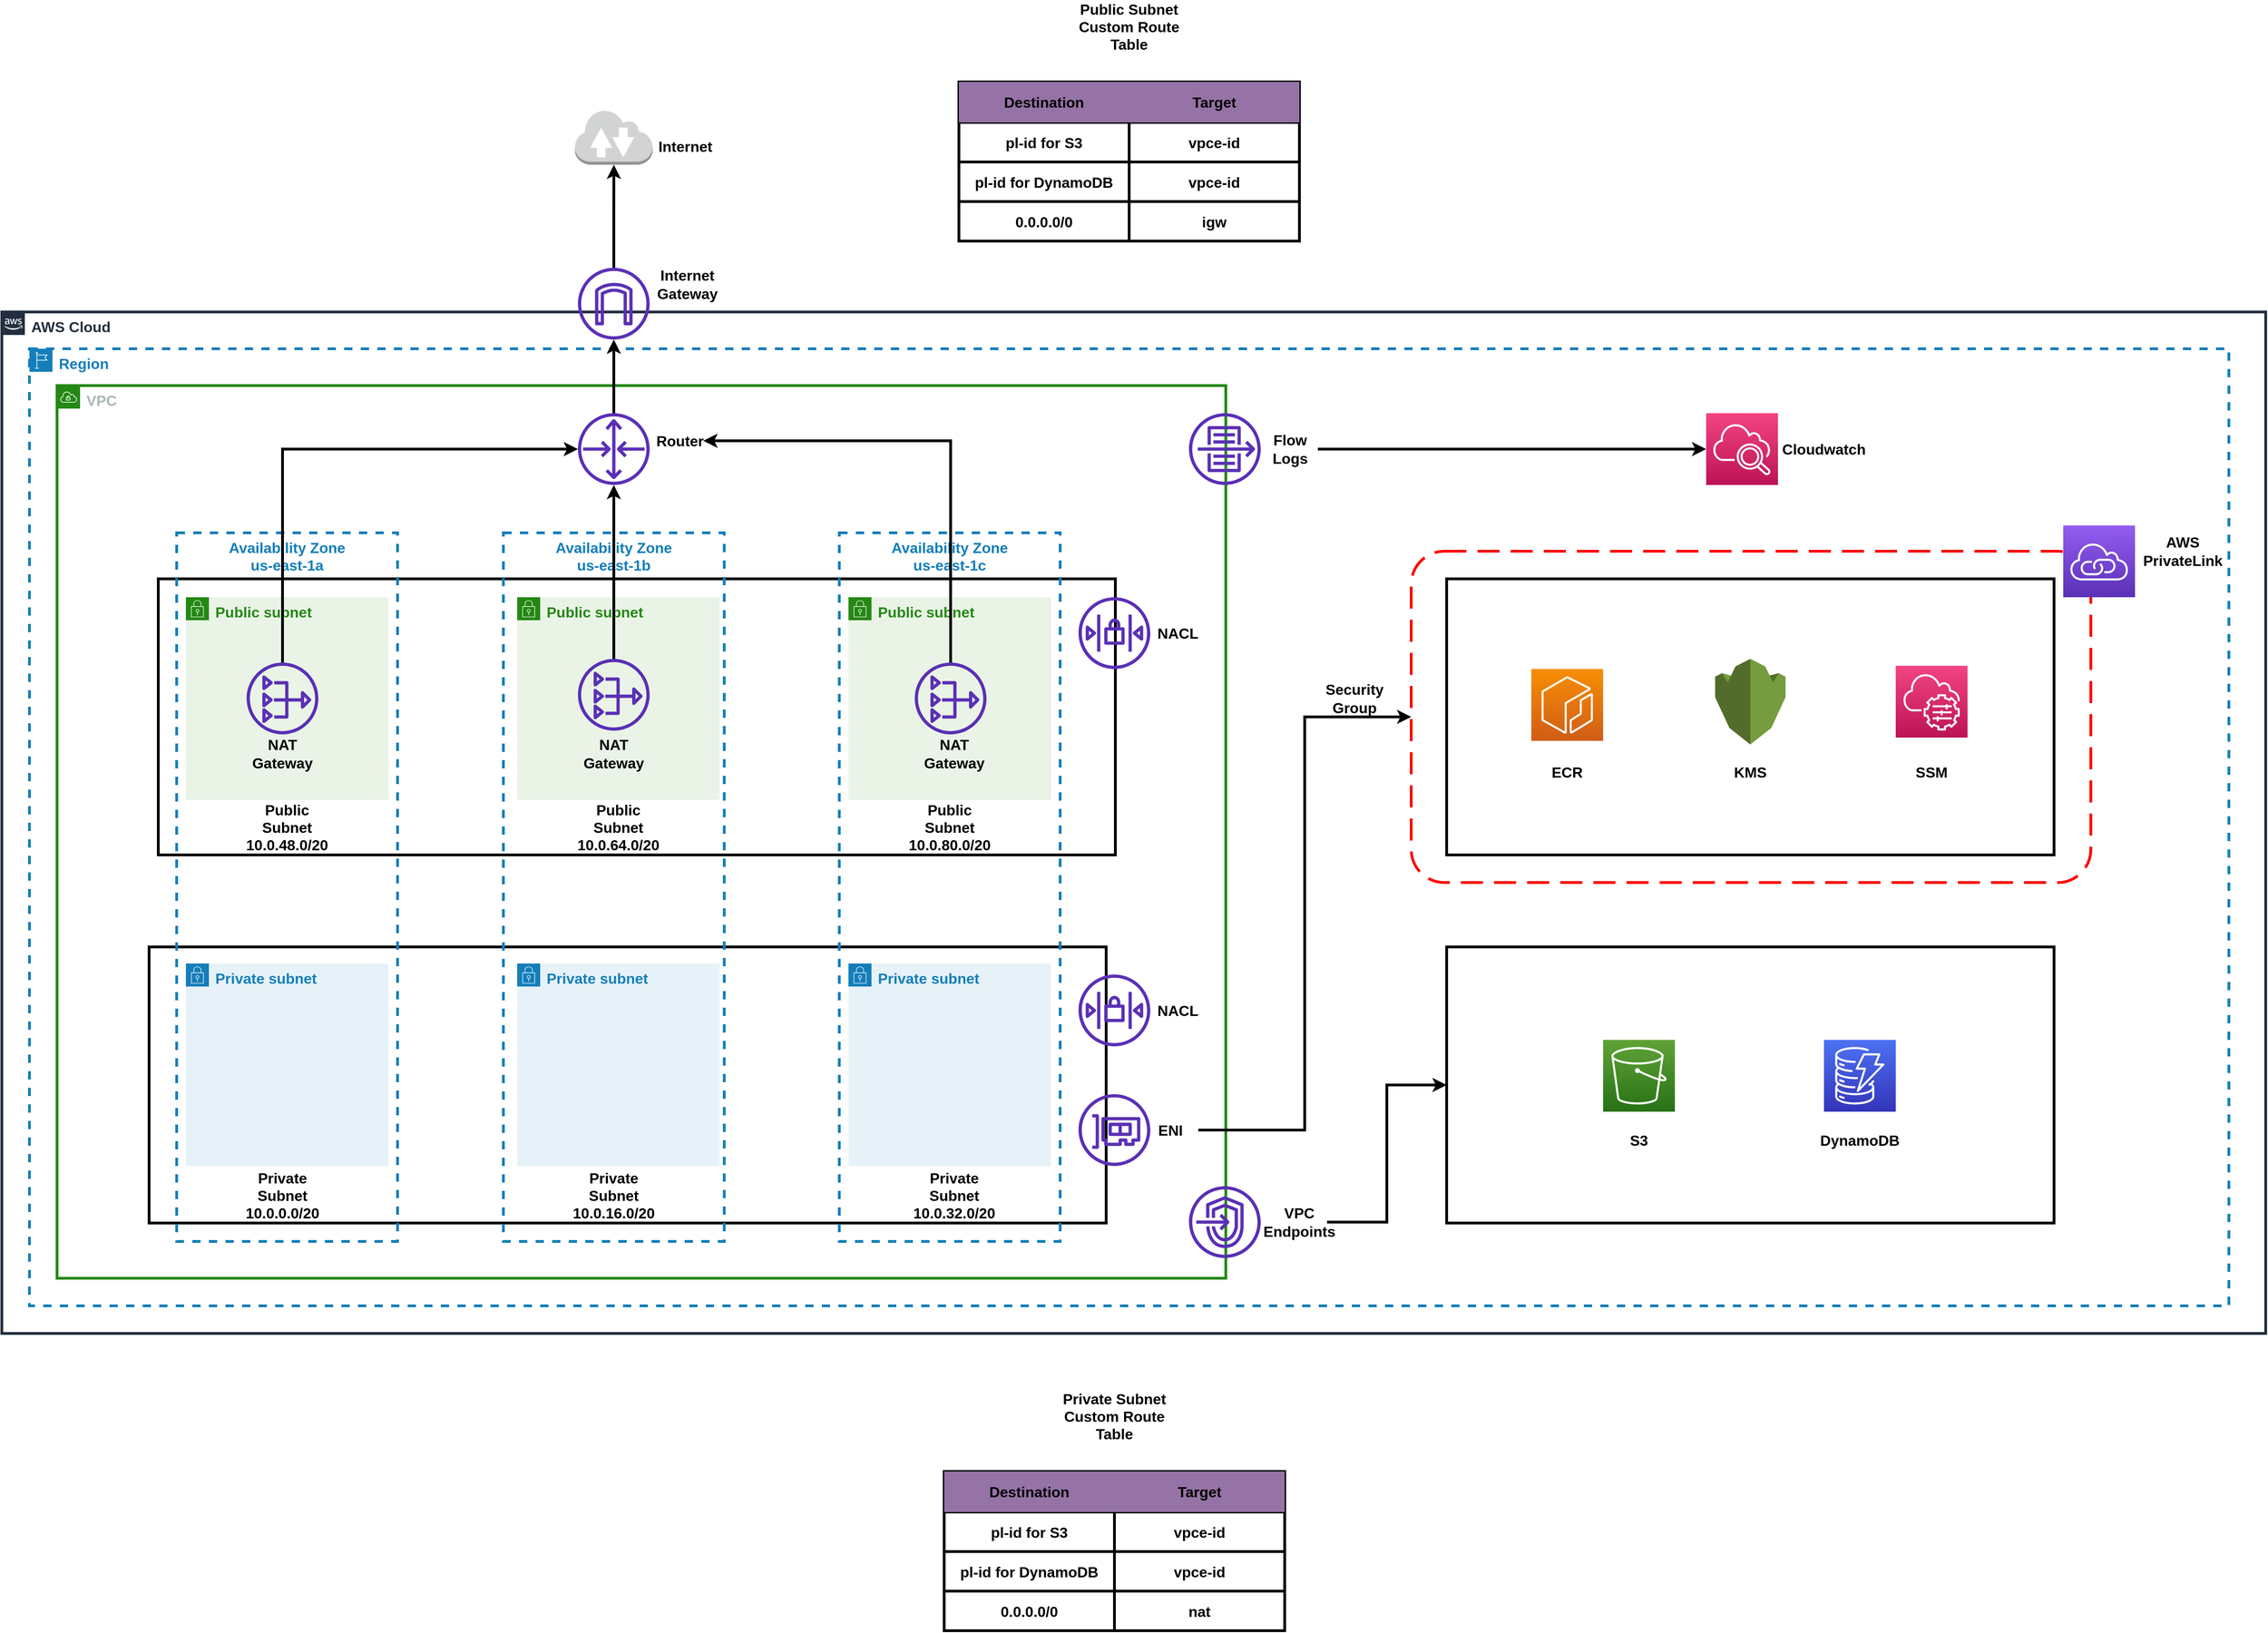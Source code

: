 <mxfile version="13.10.9" type="device"><diagram id="vH5BNxG-3O9H4tV4Vejv" name="Page-1"><mxGraphModel dx="1635" dy="5547" grid="1" gridSize="10" guides="1" tooltips="1" connect="1" arrows="1" fold="1" page="1" pageScale="1" pageWidth="3300" pageHeight="4681" math="0" shadow="0"><root><mxCell id="0"/><mxCell id="1" parent="0"/><mxCell id="pPkta7LZ5vmIaSbR0CaE-15" value="" style="rounded=0;whiteSpace=wrap;html=1;strokeWidth=3;fontSize=16;fontStyle=1" vertex="1" parent="1"><mxGeometry x="290" y="260" width="1040" height="300" as="geometry"/></mxCell><mxCell id="pPkta7LZ5vmIaSbR0CaE-16" value="" style="rounded=0;whiteSpace=wrap;html=1;strokeWidth=3;fontSize=16;fontStyle=1" vertex="1" parent="1"><mxGeometry x="280" y="660" width="1040" height="300" as="geometry"/></mxCell><mxCell id="pPkta7LZ5vmIaSbR0CaE-25" value="Availability Zone&#10;us-east-1c" style="fillColor=none;strokeColor=#147EBA;dashed=1;verticalAlign=top;fontStyle=1;fontColor=#147EBA;strokeWidth=3;fontSize=16;" vertex="1" parent="1"><mxGeometry x="1030" y="210" width="240" height="770" as="geometry"/></mxCell><mxCell id="pPkta7LZ5vmIaSbR0CaE-24" value="Availability Zone&#10;us-east-1b" style="fillColor=none;strokeColor=#147EBA;dashed=1;verticalAlign=top;fontStyle=1;fontColor=#147EBA;strokeWidth=3;fontSize=16;" vertex="1" parent="1"><mxGeometry x="665" y="210" width="240" height="770" as="geometry"/></mxCell><mxCell id="pPkta7LZ5vmIaSbR0CaE-23" value="Availability Zone&#10;us-east-1a" style="fillColor=none;strokeColor=#147EBA;dashed=1;verticalAlign=top;fontStyle=1;fontColor=#147EBA;strokeWidth=3;fontSize=16;" vertex="1" parent="1"><mxGeometry x="310" y="210" width="240" height="770" as="geometry"/></mxCell><mxCell id="pPkta7LZ5vmIaSbR0CaE-26" value="VPC" style="points=[[0,0],[0.25,0],[0.5,0],[0.75,0],[1,0],[1,0.25],[1,0.5],[1,0.75],[1,1],[0.75,1],[0.5,1],[0.25,1],[0,1],[0,0.75],[0,0.5],[0,0.25]];outlineConnect=0;gradientColor=none;html=1;whiteSpace=wrap;fontSize=16;fontStyle=1;shape=mxgraph.aws4.group;grIcon=mxgraph.aws4.group_vpc;strokeColor=#248814;fillColor=none;verticalAlign=top;align=left;spacingLeft=30;fontColor=#AAB7B8;dashed=0;strokeWidth=3;" vertex="1" parent="1"><mxGeometry x="180" y="50" width="1270" height="970" as="geometry"/></mxCell><mxCell id="pPkta7LZ5vmIaSbR0CaE-66" value="Region" style="points=[[0,0],[0.25,0],[0.5,0],[0.75,0],[1,0],[1,0.25],[1,0.5],[1,0.75],[1,1],[0.75,1],[0.5,1],[0.25,1],[0,1],[0,0.75],[0,0.5],[0,0.25]];outlineConnect=0;gradientColor=none;html=1;whiteSpace=wrap;fontSize=16;fontStyle=1;shape=mxgraph.aws4.group;grIcon=mxgraph.aws4.group_region;strokeColor=#147EBA;fillColor=none;verticalAlign=top;align=left;spacingLeft=30;fontColor=#147EBA;dashed=1;strokeWidth=3;" vertex="1" parent="1"><mxGeometry x="150" y="10" width="2390" height="1040" as="geometry"/></mxCell><mxCell id="pPkta7LZ5vmIaSbR0CaE-67" value="AWS Cloud" style="points=[[0,0],[0.25,0],[0.5,0],[0.75,0],[1,0],[1,0.25],[1,0.5],[1,0.75],[1,1],[0.75,1],[0.5,1],[0.25,1],[0,1],[0,0.75],[0,0.5],[0,0.25]];outlineConnect=0;gradientColor=none;html=1;whiteSpace=wrap;fontSize=16;fontStyle=1;shape=mxgraph.aws4.group;grIcon=mxgraph.aws4.group_aws_cloud_alt;strokeColor=#232F3E;fillColor=none;verticalAlign=top;align=left;spacingLeft=30;fontColor=#232F3E;dashed=0;strokeWidth=3;" vertex="1" parent="1"><mxGeometry x="120" y="-30" width="2460" height="1110" as="geometry"/></mxCell><mxCell id="pPkta7LZ5vmIaSbR0CaE-7" value="Public subnet" style="points=[[0,0],[0.25,0],[0.5,0],[0.75,0],[1,0],[1,0.25],[1,0.5],[1,0.75],[1,1],[0.75,1],[0.5,1],[0.25,1],[0,1],[0,0.75],[0,0.5],[0,0.25]];outlineConnect=0;gradientColor=none;html=1;whiteSpace=wrap;fontSize=16;fontStyle=1;shape=mxgraph.aws4.group;grIcon=mxgraph.aws4.group_security_group;grStroke=0;strokeColor=#248814;fillColor=#E9F3E6;verticalAlign=top;align=left;spacingLeft=30;fontColor=#248814;dashed=0;strokeWidth=3;" vertex="1" parent="1"><mxGeometry x="320" y="280" width="220" height="220" as="geometry"/></mxCell><mxCell id="pPkta7LZ5vmIaSbR0CaE-8" value="Public subnet" style="points=[[0,0],[0.25,0],[0.5,0],[0.75,0],[1,0],[1,0.25],[1,0.5],[1,0.75],[1,1],[0.75,1],[0.5,1],[0.25,1],[0,1],[0,0.75],[0,0.5],[0,0.25]];outlineConnect=0;gradientColor=none;html=1;whiteSpace=wrap;fontSize=16;fontStyle=1;shape=mxgraph.aws4.group;grIcon=mxgraph.aws4.group_security_group;grStroke=0;strokeColor=#248814;fillColor=#E9F3E6;verticalAlign=top;align=left;spacingLeft=30;fontColor=#248814;dashed=0;strokeWidth=3;" vertex="1" parent="1"><mxGeometry x="680" y="280" width="220" height="220" as="geometry"/></mxCell><mxCell id="pPkta7LZ5vmIaSbR0CaE-9" value="Public subnet" style="points=[[0,0],[0.25,0],[0.5,0],[0.75,0],[1,0],[1,0.25],[1,0.5],[1,0.75],[1,1],[0.75,1],[0.5,1],[0.25,1],[0,1],[0,0.75],[0,0.5],[0,0.25]];outlineConnect=0;gradientColor=none;html=1;whiteSpace=wrap;fontSize=16;fontStyle=1;shape=mxgraph.aws4.group;grIcon=mxgraph.aws4.group_security_group;grStroke=0;strokeColor=#248814;fillColor=#E9F3E6;verticalAlign=top;align=left;spacingLeft=30;fontColor=#248814;dashed=0;strokeWidth=3;" vertex="1" parent="1"><mxGeometry x="1040" y="280" width="220" height="220" as="geometry"/></mxCell><mxCell id="pPkta7LZ5vmIaSbR0CaE-12" value="Private subnet" style="points=[[0,0],[0.25,0],[0.5,0],[0.75,0],[1,0],[1,0.25],[1,0.5],[1,0.75],[1,1],[0.75,1],[0.5,1],[0.25,1],[0,1],[0,0.75],[0,0.5],[0,0.25]];outlineConnect=0;gradientColor=none;html=1;whiteSpace=wrap;fontSize=16;fontStyle=1;shape=mxgraph.aws4.group;grIcon=mxgraph.aws4.group_security_group;grStroke=0;strokeColor=#147EBA;fillColor=#E6F2F8;verticalAlign=top;align=left;spacingLeft=30;fontColor=#147EBA;dashed=0;strokeWidth=3;" vertex="1" parent="1"><mxGeometry x="320" y="678" width="220" height="220" as="geometry"/></mxCell><mxCell id="pPkta7LZ5vmIaSbR0CaE-13" value="Private subnet" style="points=[[0,0],[0.25,0],[0.5,0],[0.75,0],[1,0],[1,0.25],[1,0.5],[1,0.75],[1,1],[0.75,1],[0.5,1],[0.25,1],[0,1],[0,0.75],[0,0.5],[0,0.25]];outlineConnect=0;gradientColor=none;html=1;whiteSpace=wrap;fontSize=16;fontStyle=1;shape=mxgraph.aws4.group;grIcon=mxgraph.aws4.group_security_group;grStroke=0;strokeColor=#147EBA;fillColor=#E6F2F8;verticalAlign=top;align=left;spacingLeft=30;fontColor=#147EBA;dashed=0;strokeWidth=3;" vertex="1" parent="1"><mxGeometry x="680" y="678" width="220" height="220" as="geometry"/></mxCell><mxCell id="pPkta7LZ5vmIaSbR0CaE-14" value="Private subnet" style="points=[[0,0],[0.25,0],[0.5,0],[0.75,0],[1,0],[1,0.25],[1,0.5],[1,0.75],[1,1],[0.75,1],[0.5,1],[0.25,1],[0,1],[0,0.75],[0,0.5],[0,0.25]];outlineConnect=0;gradientColor=none;html=1;whiteSpace=wrap;fontSize=16;fontStyle=1;shape=mxgraph.aws4.group;grIcon=mxgraph.aws4.group_security_group;grStroke=0;strokeColor=#147EBA;fillColor=#E6F2F8;verticalAlign=top;align=left;spacingLeft=30;fontColor=#147EBA;dashed=0;strokeWidth=3;" vertex="1" parent="1"><mxGeometry x="1040" y="678" width="220" height="220" as="geometry"/></mxCell><mxCell id="pPkta7LZ5vmIaSbR0CaE-17" value="Public Subnet&lt;br style=&quot;font-size: 16px;&quot;&gt;10.0.48.0/20" style="text;html=1;strokeColor=none;fillColor=none;align=center;verticalAlign=middle;whiteSpace=wrap;rounded=0;strokeWidth=3;fontSize=16;fontStyle=1" vertex="1" parent="1"><mxGeometry x="390" y="520" width="80" height="20" as="geometry"/></mxCell><mxCell id="pPkta7LZ5vmIaSbR0CaE-18" value="Public Subnet&lt;br style=&quot;font-size: 16px;&quot;&gt;10.0.64.0/20" style="text;html=1;strokeColor=none;fillColor=none;align=center;verticalAlign=middle;whiteSpace=wrap;rounded=0;strokeWidth=3;fontSize=16;fontStyle=1" vertex="1" parent="1"><mxGeometry x="750" y="520" width="80" height="20" as="geometry"/></mxCell><mxCell id="pPkta7LZ5vmIaSbR0CaE-19" value="Public Subnet&lt;br style=&quot;font-size: 16px;&quot;&gt;10.0.80.0/20" style="text;html=1;strokeColor=none;fillColor=none;align=center;verticalAlign=middle;whiteSpace=wrap;rounded=0;strokeWidth=3;fontSize=16;fontStyle=1" vertex="1" parent="1"><mxGeometry x="1110" y="520" width="80" height="20" as="geometry"/></mxCell><mxCell id="pPkta7LZ5vmIaSbR0CaE-20" value="Private Subnet&lt;br style=&quot;font-size: 16px;&quot;&gt;10.0.0.0/20" style="text;html=1;strokeColor=none;fillColor=none;align=center;verticalAlign=middle;whiteSpace=wrap;rounded=0;strokeWidth=3;fontSize=16;fontStyle=1" vertex="1" parent="1"><mxGeometry x="380" y="920" width="90" height="20" as="geometry"/></mxCell><mxCell id="pPkta7LZ5vmIaSbR0CaE-21" value="Private Subnet&lt;br style=&quot;font-size: 16px;&quot;&gt;10.0.16.0/20" style="text;html=1;strokeColor=none;fillColor=none;align=center;verticalAlign=middle;whiteSpace=wrap;rounded=0;strokeWidth=3;fontSize=16;fontStyle=1" vertex="1" parent="1"><mxGeometry x="740" y="920" width="90" height="20" as="geometry"/></mxCell><mxCell id="pPkta7LZ5vmIaSbR0CaE-22" value="Private Subnet&lt;br style=&quot;font-size: 16px;&quot;&gt;10.0.32.0/20" style="text;html=1;strokeColor=none;fillColor=none;align=center;verticalAlign=middle;whiteSpace=wrap;rounded=0;strokeWidth=3;fontSize=16;fontStyle=1" vertex="1" parent="1"><mxGeometry x="1110" y="920" width="90" height="20" as="geometry"/></mxCell><mxCell id="pPkta7LZ5vmIaSbR0CaE-32" style="edgeStyle=orthogonalEdgeStyle;rounded=0;orthogonalLoop=1;jettySize=auto;html=1;strokeWidth=3;fontSize=16;fontStyle=1" edge="1" parent="1" source="pPkta7LZ5vmIaSbR0CaE-27" target="pPkta7LZ5vmIaSbR0CaE-29"><mxGeometry relative="1" as="geometry"><Array as="points"><mxPoint x="425" y="119"/></Array></mxGeometry></mxCell><mxCell id="pPkta7LZ5vmIaSbR0CaE-27" value="" style="outlineConnect=0;fontColor=#232F3E;gradientColor=none;fillColor=#5A30B5;strokeColor=none;dashed=0;verticalLabelPosition=bottom;verticalAlign=top;align=center;html=1;fontSize=16;fontStyle=1;aspect=fixed;pointerEvents=1;shape=mxgraph.aws4.nat_gateway;strokeWidth=3;" vertex="1" parent="1"><mxGeometry x="386" y="351" width="78" height="78" as="geometry"/></mxCell><mxCell id="pPkta7LZ5vmIaSbR0CaE-28" value="NAT Gateway" style="text;html=1;strokeColor=none;fillColor=none;align=center;verticalAlign=middle;whiteSpace=wrap;rounded=0;strokeWidth=3;fontSize=16;fontStyle=1" vertex="1" parent="1"><mxGeometry x="400" y="440" width="50" height="20" as="geometry"/></mxCell><mxCell id="pPkta7LZ5vmIaSbR0CaE-69" style="edgeStyle=orthogonalEdgeStyle;rounded=0;orthogonalLoop=1;jettySize=auto;html=1;strokeWidth=3;fontSize=16;fontStyle=1" edge="1" parent="1" source="pPkta7LZ5vmIaSbR0CaE-29" target="pPkta7LZ5vmIaSbR0CaE-68"><mxGeometry relative="1" as="geometry"/></mxCell><mxCell id="pPkta7LZ5vmIaSbR0CaE-153" style="edgeStyle=orthogonalEdgeStyle;rounded=0;orthogonalLoop=1;jettySize=auto;html=1;strokeWidth=3;fontSize=16;" edge="1" parent="1" source="pPkta7LZ5vmIaSbR0CaE-149" target="pPkta7LZ5vmIaSbR0CaE-29"><mxGeometry relative="1" as="geometry"/></mxCell><mxCell id="pPkta7LZ5vmIaSbR0CaE-29" value="" style="outlineConnect=0;fontColor=#232F3E;gradientColor=none;fillColor=#5A30B5;strokeColor=none;dashed=0;verticalLabelPosition=bottom;verticalAlign=top;align=center;html=1;fontSize=16;fontStyle=1;aspect=fixed;pointerEvents=1;shape=mxgraph.aws4.router;strokeWidth=3;" vertex="1" parent="1"><mxGeometry x="746" y="80" width="78" height="78" as="geometry"/></mxCell><mxCell id="pPkta7LZ5vmIaSbR0CaE-154" style="edgeStyle=orthogonalEdgeStyle;rounded=0;orthogonalLoop=1;jettySize=auto;html=1;strokeWidth=3;fontSize=16;" edge="1" parent="1" source="pPkta7LZ5vmIaSbR0CaE-150" target="pPkta7LZ5vmIaSbR0CaE-30"><mxGeometry relative="1" as="geometry"><Array as="points"><mxPoint x="1151" y="110"/></Array></mxGeometry></mxCell><mxCell id="pPkta7LZ5vmIaSbR0CaE-30" value="Router" style="text;html=1;strokeColor=none;fillColor=none;align=center;verticalAlign=middle;whiteSpace=wrap;rounded=0;strokeWidth=3;fontSize=16;fontStyle=1" vertex="1" parent="1"><mxGeometry x="832.25" y="100" width="50" height="20" as="geometry"/></mxCell><mxCell id="pPkta7LZ5vmIaSbR0CaE-33" value="" style="outlineConnect=0;fontColor=#232F3E;gradientColor=none;fillColor=#5A30B5;strokeColor=none;dashed=0;verticalLabelPosition=bottom;verticalAlign=top;align=center;html=1;fontSize=16;fontStyle=1;aspect=fixed;pointerEvents=1;shape=mxgraph.aws4.flow_logs;strokeWidth=3;" vertex="1" parent="1"><mxGeometry x="1410" y="80" width="78" height="78" as="geometry"/></mxCell><mxCell id="pPkta7LZ5vmIaSbR0CaE-64" style="edgeStyle=orthogonalEdgeStyle;rounded=0;orthogonalLoop=1;jettySize=auto;html=1;strokeWidth=3;fontSize=16;fontStyle=1" edge="1" parent="1" source="pPkta7LZ5vmIaSbR0CaE-34" target="pPkta7LZ5vmIaSbR0CaE-63"><mxGeometry relative="1" as="geometry"/></mxCell><mxCell id="pPkta7LZ5vmIaSbR0CaE-34" value="Flow &lt;br style=&quot;font-size: 16px;&quot;&gt;Logs" style="text;html=1;strokeColor=none;fillColor=none;align=center;verticalAlign=middle;whiteSpace=wrap;rounded=0;strokeWidth=3;fontSize=16;fontStyle=1" vertex="1" parent="1"><mxGeometry x="1490" y="109" width="60" height="20" as="geometry"/></mxCell><mxCell id="pPkta7LZ5vmIaSbR0CaE-35" value="" style="outlineConnect=0;fontColor=#232F3E;gradientColor=none;fillColor=#5A30B5;strokeColor=none;dashed=0;verticalLabelPosition=bottom;verticalAlign=top;align=center;html=1;fontSize=16;fontStyle=1;aspect=fixed;pointerEvents=1;shape=mxgraph.aws4.endpoints;strokeWidth=3;" vertex="1" parent="1"><mxGeometry x="1410" y="920" width="78" height="78" as="geometry"/></mxCell><mxCell id="pPkta7LZ5vmIaSbR0CaE-51" style="edgeStyle=orthogonalEdgeStyle;rounded=0;orthogonalLoop=1;jettySize=auto;html=1;entryX=0;entryY=0.5;entryDx=0;entryDy=0;strokeWidth=3;fontSize=16;fontStyle=1" edge="1" parent="1" source="pPkta7LZ5vmIaSbR0CaE-36" target="pPkta7LZ5vmIaSbR0CaE-46"><mxGeometry relative="1" as="geometry"/></mxCell><mxCell id="pPkta7LZ5vmIaSbR0CaE-36" value="VPC&lt;br style=&quot;font-size: 16px;&quot;&gt;Endpoints" style="text;html=1;strokeColor=none;fillColor=none;align=center;verticalAlign=middle;whiteSpace=wrap;rounded=0;strokeWidth=3;fontSize=16;fontStyle=1" vertex="1" parent="1"><mxGeometry x="1500" y="949" width="60" height="20" as="geometry"/></mxCell><mxCell id="pPkta7LZ5vmIaSbR0CaE-37" value="" style="outlineConnect=0;fontColor=#232F3E;gradientColor=none;fillColor=#5A30B5;strokeColor=none;dashed=0;verticalLabelPosition=bottom;verticalAlign=top;align=center;html=1;fontSize=16;fontStyle=1;aspect=fixed;pointerEvents=1;shape=mxgraph.aws4.elastic_network_interface;strokeWidth=3;" vertex="1" parent="1"><mxGeometry x="1290" y="820" width="78" height="78" as="geometry"/></mxCell><mxCell id="pPkta7LZ5vmIaSbR0CaE-61" style="edgeStyle=orthogonalEdgeStyle;rounded=0;orthogonalLoop=1;jettySize=auto;html=1;entryX=0;entryY=0.5;entryDx=0;entryDy=0;strokeWidth=3;fontSize=16;fontStyle=1" edge="1" parent="1" source="pPkta7LZ5vmIaSbR0CaE-38" target="pPkta7LZ5vmIaSbR0CaE-58"><mxGeometry relative="1" as="geometry"/></mxCell><mxCell id="pPkta7LZ5vmIaSbR0CaE-38" value="ENI" style="text;html=1;strokeColor=none;fillColor=none;align=center;verticalAlign=middle;whiteSpace=wrap;rounded=0;strokeWidth=3;fontSize=16;fontStyle=1" vertex="1" parent="1"><mxGeometry x="1360" y="849" width="60" height="20" as="geometry"/></mxCell><mxCell id="pPkta7LZ5vmIaSbR0CaE-39" value="" style="outlineConnect=0;fontColor=#232F3E;gradientColor=none;fillColor=#5A30B5;strokeColor=none;dashed=0;verticalLabelPosition=bottom;verticalAlign=top;align=center;html=1;fontSize=16;fontStyle=1;aspect=fixed;pointerEvents=1;shape=mxgraph.aws4.network_access_control_list;strokeWidth=3;" vertex="1" parent="1"><mxGeometry x="1290" y="690" width="78" height="78" as="geometry"/></mxCell><mxCell id="pPkta7LZ5vmIaSbR0CaE-40" value="" style="outlineConnect=0;fontColor=#232F3E;gradientColor=none;fillColor=#5A30B5;strokeColor=none;dashed=0;verticalLabelPosition=bottom;verticalAlign=top;align=center;html=1;fontSize=16;fontStyle=1;aspect=fixed;pointerEvents=1;shape=mxgraph.aws4.network_access_control_list;strokeWidth=3;" vertex="1" parent="1"><mxGeometry x="1290" y="280" width="78" height="78" as="geometry"/></mxCell><mxCell id="pPkta7LZ5vmIaSbR0CaE-41" value="NACL" style="text;html=1;strokeColor=none;fillColor=none;align=center;verticalAlign=middle;whiteSpace=wrap;rounded=0;strokeWidth=3;fontSize=16;fontStyle=1" vertex="1" parent="1"><mxGeometry x="1368" y="719" width="60" height="20" as="geometry"/></mxCell><mxCell id="pPkta7LZ5vmIaSbR0CaE-42" value="NACL" style="text;html=1;strokeColor=none;fillColor=none;align=center;verticalAlign=middle;whiteSpace=wrap;rounded=0;strokeWidth=3;fontSize=16;fontStyle=1" vertex="1" parent="1"><mxGeometry x="1368" y="309" width="60" height="20" as="geometry"/></mxCell><mxCell id="pPkta7LZ5vmIaSbR0CaE-44" value="" style="rounded=0;whiteSpace=wrap;html=1;strokeColor=#000000;strokeWidth=3;fillColor=#FFFFFF;fontSize=16;fontStyle=1" vertex="1" parent="1"><mxGeometry x="1690" y="260" width="660" height="300" as="geometry"/></mxCell><mxCell id="pPkta7LZ5vmIaSbR0CaE-46" value="" style="rounded=0;whiteSpace=wrap;html=1;strokeColor=#000000;strokeWidth=3;fillColor=#FFFFFF;fontSize=16;fontStyle=1" vertex="1" parent="1"><mxGeometry x="1690" y="660" width="660" height="300" as="geometry"/></mxCell><mxCell id="pPkta7LZ5vmIaSbR0CaE-47" value="" style="outlineConnect=0;fontColor=#232F3E;gradientColor=#60A337;gradientDirection=north;fillColor=#277116;strokeColor=#ffffff;dashed=0;verticalLabelPosition=bottom;verticalAlign=top;align=center;html=1;fontSize=16;fontStyle=1;aspect=fixed;shape=mxgraph.aws4.resourceIcon;resIcon=mxgraph.aws4.s3;strokeWidth=3;" vertex="1" parent="1"><mxGeometry x="1860" y="761" width="78" height="78" as="geometry"/></mxCell><mxCell id="pPkta7LZ5vmIaSbR0CaE-48" value="" style="outlineConnect=0;fontColor=#232F3E;gradientColor=#4D72F3;gradientDirection=north;fillColor=#3334B9;strokeColor=#ffffff;dashed=0;verticalLabelPosition=bottom;verticalAlign=top;align=center;html=1;fontSize=16;fontStyle=1;aspect=fixed;shape=mxgraph.aws4.resourceIcon;resIcon=mxgraph.aws4.dynamodb;strokeWidth=3;" vertex="1" parent="1"><mxGeometry x="2100" y="761" width="78" height="78" as="geometry"/></mxCell><mxCell id="pPkta7LZ5vmIaSbR0CaE-49" value="S3" style="text;html=1;strokeColor=none;fillColor=none;align=center;verticalAlign=middle;whiteSpace=wrap;rounded=0;strokeWidth=3;fontSize=16;fontStyle=1" vertex="1" parent="1"><mxGeometry x="1869" y="860" width="60" height="20" as="geometry"/></mxCell><mxCell id="pPkta7LZ5vmIaSbR0CaE-50" value="DynamoDB" style="text;html=1;strokeColor=none;fillColor=none;align=center;verticalAlign=middle;whiteSpace=wrap;rounded=0;strokeWidth=3;fontSize=16;fontStyle=1" vertex="1" parent="1"><mxGeometry x="2109" y="860" width="60" height="20" as="geometry"/></mxCell><mxCell id="pPkta7LZ5vmIaSbR0CaE-52" value="" style="outlineConnect=0;fontColor=#232F3E;gradientColor=#F78E04;gradientDirection=north;fillColor=#D05C17;strokeColor=#ffffff;dashed=0;verticalLabelPosition=bottom;verticalAlign=top;align=center;html=1;fontSize=16;fontStyle=1;aspect=fixed;shape=mxgraph.aws4.resourceIcon;resIcon=mxgraph.aws4.ecr;strokeWidth=3;" vertex="1" parent="1"><mxGeometry x="1782" y="358" width="78" height="78" as="geometry"/></mxCell><mxCell id="pPkta7LZ5vmIaSbR0CaE-53" value="" style="outlineConnect=0;dashed=0;verticalLabelPosition=bottom;verticalAlign=top;align=center;html=1;shape=mxgraph.aws3.kms;fillColor=#759C3E;gradientColor=none;strokeColor=#000000;strokeWidth=3;fontSize=16;fontStyle=1" vertex="1" parent="1"><mxGeometry x="1981.75" y="347" width="76.5" height="93" as="geometry"/></mxCell><mxCell id="pPkta7LZ5vmIaSbR0CaE-54" value="" style="outlineConnect=0;fontColor=#232F3E;gradientColor=#F34482;gradientDirection=north;fillColor=#BC1356;strokeColor=#ffffff;dashed=0;verticalLabelPosition=bottom;verticalAlign=top;align=center;html=1;fontSize=16;fontStyle=1;aspect=fixed;shape=mxgraph.aws4.resourceIcon;resIcon=mxgraph.aws4.systems_manager;strokeWidth=3;" vertex="1" parent="1"><mxGeometry x="2178" y="354.5" width="78" height="78" as="geometry"/></mxCell><mxCell id="pPkta7LZ5vmIaSbR0CaE-55" value="ECR" style="text;html=1;strokeColor=none;fillColor=none;align=center;verticalAlign=middle;whiteSpace=wrap;rounded=0;strokeWidth=3;fontSize=16;fontStyle=1" vertex="1" parent="1"><mxGeometry x="1791" y="460" width="60" height="20" as="geometry"/></mxCell><mxCell id="pPkta7LZ5vmIaSbR0CaE-56" value="KMS" style="text;html=1;strokeColor=none;fillColor=none;align=center;verticalAlign=middle;whiteSpace=wrap;rounded=0;strokeWidth=3;fontSize=16;fontStyle=1" vertex="1" parent="1"><mxGeometry x="1990" y="460" width="60" height="20" as="geometry"/></mxCell><mxCell id="pPkta7LZ5vmIaSbR0CaE-57" value="SSM" style="text;html=1;strokeColor=none;fillColor=none;align=center;verticalAlign=middle;whiteSpace=wrap;rounded=0;strokeWidth=3;fontSize=16;fontStyle=1" vertex="1" parent="1"><mxGeometry x="2187" y="460" width="60" height="20" as="geometry"/></mxCell><mxCell id="pPkta7LZ5vmIaSbR0CaE-58" value="" style="rounded=1;arcSize=10;dashed=1;strokeColor=#ff0000;fillColor=none;gradientColor=none;dashPattern=8 4;strokeWidth=3;fontSize=16;fontStyle=1" vertex="1" parent="1"><mxGeometry x="1651.5" y="230" width="738.5" height="360" as="geometry"/></mxCell><mxCell id="pPkta7LZ5vmIaSbR0CaE-59" value="" style="outlineConnect=0;fontColor=#232F3E;gradientColor=#945DF2;gradientDirection=north;fillColor=#5A30B5;strokeColor=#ffffff;dashed=0;verticalLabelPosition=bottom;verticalAlign=top;align=center;html=1;fontSize=16;fontStyle=1;aspect=fixed;shape=mxgraph.aws4.resourceIcon;resIcon=mxgraph.aws4.vpc_privatelink;strokeWidth=3;" vertex="1" parent="1"><mxGeometry x="2360" y="202" width="78" height="78" as="geometry"/></mxCell><mxCell id="pPkta7LZ5vmIaSbR0CaE-60" value="AWS PrivateLink" style="text;html=1;strokeColor=none;fillColor=none;align=center;verticalAlign=middle;whiteSpace=wrap;rounded=0;strokeWidth=3;fontSize=16;fontStyle=1" vertex="1" parent="1"><mxGeometry x="2470" y="220" width="40" height="20" as="geometry"/></mxCell><mxCell id="pPkta7LZ5vmIaSbR0CaE-62" value="Security Group" style="text;html=1;strokeColor=none;fillColor=none;align=center;verticalAlign=middle;whiteSpace=wrap;rounded=0;strokeWidth=3;fontSize=16;fontStyle=1" vertex="1" parent="1"><mxGeometry x="1570" y="380" width="40" height="20" as="geometry"/></mxCell><mxCell id="pPkta7LZ5vmIaSbR0CaE-63" value="" style="outlineConnect=0;fontColor=#232F3E;gradientColor=#F34482;gradientDirection=north;fillColor=#BC1356;strokeColor=#ffffff;dashed=0;verticalLabelPosition=bottom;verticalAlign=top;align=center;html=1;fontSize=16;fontStyle=1;aspect=fixed;shape=mxgraph.aws4.resourceIcon;resIcon=mxgraph.aws4.cloudwatch_2;strokeWidth=3;" vertex="1" parent="1"><mxGeometry x="1972" y="80" width="78" height="78" as="geometry"/></mxCell><mxCell id="pPkta7LZ5vmIaSbR0CaE-65" value="Cloudwatch" style="text;html=1;strokeColor=none;fillColor=none;align=center;verticalAlign=middle;whiteSpace=wrap;rounded=0;strokeWidth=3;fontSize=16;fontStyle=1" vertex="1" parent="1"><mxGeometry x="2070" y="109" width="60" height="20" as="geometry"/></mxCell><mxCell id="pPkta7LZ5vmIaSbR0CaE-74" style="edgeStyle=orthogonalEdgeStyle;rounded=0;orthogonalLoop=1;jettySize=auto;html=1;strokeWidth=3;fontSize=16;fontStyle=1" edge="1" parent="1" source="pPkta7LZ5vmIaSbR0CaE-68" target="pPkta7LZ5vmIaSbR0CaE-73"><mxGeometry relative="1" as="geometry"/></mxCell><mxCell id="pPkta7LZ5vmIaSbR0CaE-68" value="" style="outlineConnect=0;fontColor=#232F3E;gradientColor=none;fillColor=#5A30B5;strokeColor=none;dashed=0;verticalLabelPosition=bottom;verticalAlign=top;align=center;html=1;fontSize=16;fontStyle=1;aspect=fixed;pointerEvents=1;shape=mxgraph.aws4.internet_gateway;strokeWidth=3;" vertex="1" parent="1"><mxGeometry x="746" y="-78" width="78" height="78" as="geometry"/></mxCell><mxCell id="pPkta7LZ5vmIaSbR0CaE-70" value="Internet Gateway" style="text;html=1;strokeColor=none;fillColor=none;align=center;verticalAlign=middle;whiteSpace=wrap;rounded=0;strokeWidth=3;fontSize=16;fontStyle=1" vertex="1" parent="1"><mxGeometry x="840" y="-70" width="50" height="20" as="geometry"/></mxCell><mxCell id="pPkta7LZ5vmIaSbR0CaE-73" value="" style="outlineConnect=0;dashed=0;verticalLabelPosition=bottom;verticalAlign=top;align=center;html=1;shape=mxgraph.aws3.internet_2;fillColor=#D2D3D3;gradientColor=none;strokeColor=#000000;strokeWidth=3;fontSize=16;fontStyle=1" vertex="1" parent="1"><mxGeometry x="742.75" y="-250" width="84.5" height="60" as="geometry"/></mxCell><mxCell id="pPkta7LZ5vmIaSbR0CaE-75" value="Internet&amp;nbsp;" style="text;html=1;strokeColor=none;fillColor=none;align=center;verticalAlign=middle;whiteSpace=wrap;rounded=0;strokeWidth=3;fontSize=16;fontStyle=1" vertex="1" parent="1"><mxGeometry x="840" y="-220" width="50" height="20" as="geometry"/></mxCell><mxCell id="pPkta7LZ5vmIaSbR0CaE-102" value="" style="shape=table;html=1;whiteSpace=wrap;startSize=0;container=1;collapsible=0;childLayout=tableLayout;strokeColor=#000000;strokeWidth=3;fillColor=#FFFFFF;fontSize=16;fontStyle=1" vertex="1" parent="1"><mxGeometry x="1160" y="-280" width="370" height="173" as="geometry"/></mxCell><mxCell id="pPkta7LZ5vmIaSbR0CaE-107" value="" style="shape=partialRectangle;html=1;whiteSpace=wrap;collapsible=0;dropTarget=0;pointerEvents=0;fillColor=none;top=0;left=0;bottom=0;right=0;points=[[0,0.5],[1,0.5]];portConstraint=eastwest;strokeWidth=3;fontSize=16;fontStyle=1" vertex="1" parent="pPkta7LZ5vmIaSbR0CaE-102"><mxGeometry width="370" height="44" as="geometry"/></mxCell><mxCell id="pPkta7LZ5vmIaSbR0CaE-108" value="&lt;span style=&quot;font-size: 16px;&quot;&gt;Destination&lt;/span&gt;" style="shape=partialRectangle;html=1;whiteSpace=wrap;connectable=0;top=0;left=0;bottom=0;right=0;overflow=hidden;strokeColor=#9673a6;fillColor=#9673A6;strokeWidth=3;fontSize=16;fontStyle=1" vertex="1" parent="pPkta7LZ5vmIaSbR0CaE-107"><mxGeometry width="185" height="44" as="geometry"/></mxCell><mxCell id="pPkta7LZ5vmIaSbR0CaE-109" value="&lt;span style=&quot;font-size: 16px;&quot;&gt;Target&lt;/span&gt;" style="shape=partialRectangle;html=1;whiteSpace=wrap;connectable=0;top=0;left=0;bottom=0;right=0;overflow=hidden;strokeColor=#9673a6;fillColor=#9673A6;strokeWidth=3;fontSize=16;fontStyle=1" vertex="1" parent="pPkta7LZ5vmIaSbR0CaE-107"><mxGeometry x="185" width="185" height="44" as="geometry"/></mxCell><mxCell id="pPkta7LZ5vmIaSbR0CaE-111" value="" style="shape=partialRectangle;html=1;whiteSpace=wrap;collapsible=0;dropTarget=0;pointerEvents=0;fillColor=none;top=0;left=0;bottom=0;right=0;points=[[0,0.5],[1,0.5]];portConstraint=eastwest;strokeWidth=3;fontSize=16;fontStyle=1" vertex="1" parent="pPkta7LZ5vmIaSbR0CaE-102"><mxGeometry y="44" width="370" height="43" as="geometry"/></mxCell><mxCell id="pPkta7LZ5vmIaSbR0CaE-112" value="pl-id for S3" style="shape=partialRectangle;html=1;whiteSpace=wrap;connectable=0;fillColor=none;top=0;left=0;bottom=0;right=0;overflow=hidden;strokeWidth=3;fontSize=16;fontStyle=1" vertex="1" parent="pPkta7LZ5vmIaSbR0CaE-111"><mxGeometry width="185" height="43" as="geometry"/></mxCell><mxCell id="pPkta7LZ5vmIaSbR0CaE-113" value="vpce-id" style="shape=partialRectangle;html=1;whiteSpace=wrap;connectable=0;fillColor=none;top=0;left=0;bottom=0;right=0;overflow=hidden;strokeWidth=3;fontSize=16;fontStyle=1" vertex="1" parent="pPkta7LZ5vmIaSbR0CaE-111"><mxGeometry x="185" width="185" height="43" as="geometry"/></mxCell><mxCell id="pPkta7LZ5vmIaSbR0CaE-103" value="" style="shape=partialRectangle;html=1;whiteSpace=wrap;collapsible=0;dropTarget=0;pointerEvents=0;fillColor=none;top=0;left=0;bottom=0;right=0;points=[[0,0.5],[1,0.5]];portConstraint=eastwest;strokeWidth=3;fontSize=16;fontStyle=1" vertex="1" parent="pPkta7LZ5vmIaSbR0CaE-102"><mxGeometry y="87" width="370" height="43" as="geometry"/></mxCell><mxCell id="pPkta7LZ5vmIaSbR0CaE-104" value="pl-id for DynamoDB" style="shape=partialRectangle;html=1;whiteSpace=wrap;connectable=0;fillColor=none;top=0;left=0;bottom=0;right=0;overflow=hidden;strokeWidth=3;fontSize=16;fontStyle=1" vertex="1" parent="pPkta7LZ5vmIaSbR0CaE-103"><mxGeometry width="185" height="43" as="geometry"/></mxCell><mxCell id="pPkta7LZ5vmIaSbR0CaE-105" value="vpce-id" style="shape=partialRectangle;html=1;whiteSpace=wrap;connectable=0;fillColor=none;top=0;left=0;bottom=0;right=0;overflow=hidden;strokeWidth=3;fontSize=16;fontStyle=1" vertex="1" parent="pPkta7LZ5vmIaSbR0CaE-103"><mxGeometry x="185" width="185" height="43" as="geometry"/></mxCell><mxCell id="pPkta7LZ5vmIaSbR0CaE-115" style="shape=partialRectangle;html=1;whiteSpace=wrap;collapsible=0;dropTarget=0;pointerEvents=0;fillColor=none;top=0;left=0;bottom=0;right=0;points=[[0,0.5],[1,0.5]];portConstraint=eastwest;strokeWidth=3;fontSize=16;fontStyle=1" vertex="1" parent="pPkta7LZ5vmIaSbR0CaE-102"><mxGeometry y="130" width="370" height="43" as="geometry"/></mxCell><mxCell id="pPkta7LZ5vmIaSbR0CaE-116" value="0.0.0.0/0" style="shape=partialRectangle;html=1;whiteSpace=wrap;connectable=0;fillColor=none;top=0;left=0;bottom=0;right=0;overflow=hidden;strokeWidth=3;fontSize=16;fontStyle=1" vertex="1" parent="pPkta7LZ5vmIaSbR0CaE-115"><mxGeometry width="185" height="43" as="geometry"/></mxCell><mxCell id="pPkta7LZ5vmIaSbR0CaE-117" value="igw" style="shape=partialRectangle;html=1;whiteSpace=wrap;connectable=0;fillColor=none;top=0;left=0;bottom=0;right=0;overflow=hidden;strokeWidth=3;fontSize=16;fontStyle=1" vertex="1" parent="pPkta7LZ5vmIaSbR0CaE-115"><mxGeometry x="185" width="185" height="43" as="geometry"/></mxCell><mxCell id="pPkta7LZ5vmIaSbR0CaE-120" value="Public Subnet&lt;br style=&quot;font-size: 16px;&quot;&gt;Custom Route Table" style="text;html=1;strokeColor=none;fillColor=none;align=center;verticalAlign=middle;whiteSpace=wrap;rounded=0;strokeWidth=3;fontSize=16;fontStyle=1" vertex="1" parent="1"><mxGeometry x="1285" y="-350" width="120" height="20" as="geometry"/></mxCell><mxCell id="pPkta7LZ5vmIaSbR0CaE-135" value="" style="shape=table;html=1;whiteSpace=wrap;startSize=0;container=1;collapsible=0;childLayout=tableLayout;strokeColor=#000000;strokeWidth=3;fillColor=#FFFFFF;fontSize=16;fontStyle=1" vertex="1" parent="1"><mxGeometry x="1144" y="1230" width="370" height="173" as="geometry"/></mxCell><mxCell id="pPkta7LZ5vmIaSbR0CaE-136" value="" style="shape=partialRectangle;html=1;whiteSpace=wrap;collapsible=0;dropTarget=0;pointerEvents=0;fillColor=none;top=0;left=0;bottom=0;right=0;points=[[0,0.5],[1,0.5]];portConstraint=eastwest;strokeWidth=3;fontSize=16;fontStyle=1" vertex="1" parent="pPkta7LZ5vmIaSbR0CaE-135"><mxGeometry width="370" height="44" as="geometry"/></mxCell><mxCell id="pPkta7LZ5vmIaSbR0CaE-137" value="&lt;span style=&quot;font-size: 16px;&quot;&gt;Destination&lt;/span&gt;" style="shape=partialRectangle;html=1;whiteSpace=wrap;connectable=0;top=0;left=0;bottom=0;right=0;overflow=hidden;strokeColor=#9673a6;fillColor=#9673A6;strokeWidth=3;fontSize=16;fontStyle=1" vertex="1" parent="pPkta7LZ5vmIaSbR0CaE-136"><mxGeometry width="185" height="44" as="geometry"/></mxCell><mxCell id="pPkta7LZ5vmIaSbR0CaE-138" value="&lt;span style=&quot;font-size: 16px;&quot;&gt;Target&lt;/span&gt;" style="shape=partialRectangle;html=1;whiteSpace=wrap;connectable=0;top=0;left=0;bottom=0;right=0;overflow=hidden;strokeColor=#9673a6;fillColor=#9673A6;strokeWidth=3;fontSize=16;fontStyle=1" vertex="1" parent="pPkta7LZ5vmIaSbR0CaE-136"><mxGeometry x="185" width="185" height="44" as="geometry"/></mxCell><mxCell id="pPkta7LZ5vmIaSbR0CaE-139" value="" style="shape=partialRectangle;html=1;whiteSpace=wrap;collapsible=0;dropTarget=0;pointerEvents=0;fillColor=none;top=0;left=0;bottom=0;right=0;points=[[0,0.5],[1,0.5]];portConstraint=eastwest;strokeWidth=3;fontSize=16;fontStyle=1" vertex="1" parent="pPkta7LZ5vmIaSbR0CaE-135"><mxGeometry y="44" width="370" height="43" as="geometry"/></mxCell><mxCell id="pPkta7LZ5vmIaSbR0CaE-140" value="pl-id for S3" style="shape=partialRectangle;html=1;whiteSpace=wrap;connectable=0;fillColor=none;top=0;left=0;bottom=0;right=0;overflow=hidden;strokeWidth=3;fontSize=16;fontStyle=1" vertex="1" parent="pPkta7LZ5vmIaSbR0CaE-139"><mxGeometry width="185" height="43" as="geometry"/></mxCell><mxCell id="pPkta7LZ5vmIaSbR0CaE-141" value="vpce-id" style="shape=partialRectangle;html=1;whiteSpace=wrap;connectable=0;fillColor=none;top=0;left=0;bottom=0;right=0;overflow=hidden;strokeWidth=3;fontSize=16;fontStyle=1" vertex="1" parent="pPkta7LZ5vmIaSbR0CaE-139"><mxGeometry x="185" width="185" height="43" as="geometry"/></mxCell><mxCell id="pPkta7LZ5vmIaSbR0CaE-142" value="" style="shape=partialRectangle;html=1;whiteSpace=wrap;collapsible=0;dropTarget=0;pointerEvents=0;fillColor=none;top=0;left=0;bottom=0;right=0;points=[[0,0.5],[1,0.5]];portConstraint=eastwest;strokeWidth=3;fontSize=16;fontStyle=1" vertex="1" parent="pPkta7LZ5vmIaSbR0CaE-135"><mxGeometry y="87" width="370" height="43" as="geometry"/></mxCell><mxCell id="pPkta7LZ5vmIaSbR0CaE-143" value="pl-id for DynamoDB" style="shape=partialRectangle;html=1;whiteSpace=wrap;connectable=0;fillColor=none;top=0;left=0;bottom=0;right=0;overflow=hidden;strokeWidth=3;fontSize=16;fontStyle=1" vertex="1" parent="pPkta7LZ5vmIaSbR0CaE-142"><mxGeometry width="185" height="43" as="geometry"/></mxCell><mxCell id="pPkta7LZ5vmIaSbR0CaE-144" value="vpce-id" style="shape=partialRectangle;html=1;whiteSpace=wrap;connectable=0;fillColor=none;top=0;left=0;bottom=0;right=0;overflow=hidden;strokeWidth=3;fontSize=16;fontStyle=1" vertex="1" parent="pPkta7LZ5vmIaSbR0CaE-142"><mxGeometry x="185" width="185" height="43" as="geometry"/></mxCell><mxCell id="pPkta7LZ5vmIaSbR0CaE-145" style="shape=partialRectangle;html=1;whiteSpace=wrap;collapsible=0;dropTarget=0;pointerEvents=0;fillColor=none;top=0;left=0;bottom=0;right=0;points=[[0,0.5],[1,0.5]];portConstraint=eastwest;strokeWidth=3;fontSize=16;fontStyle=1" vertex="1" parent="pPkta7LZ5vmIaSbR0CaE-135"><mxGeometry y="130" width="370" height="43" as="geometry"/></mxCell><mxCell id="pPkta7LZ5vmIaSbR0CaE-146" value="0.0.0.0/0" style="shape=partialRectangle;html=1;whiteSpace=wrap;connectable=0;fillColor=none;top=0;left=0;bottom=0;right=0;overflow=hidden;strokeWidth=3;fontSize=16;fontStyle=1" vertex="1" parent="pPkta7LZ5vmIaSbR0CaE-145"><mxGeometry width="185" height="43" as="geometry"/></mxCell><mxCell id="pPkta7LZ5vmIaSbR0CaE-147" value="nat" style="shape=partialRectangle;html=1;whiteSpace=wrap;connectable=0;fillColor=none;top=0;left=0;bottom=0;right=0;overflow=hidden;strokeWidth=3;fontSize=16;fontStyle=1" vertex="1" parent="pPkta7LZ5vmIaSbR0CaE-145"><mxGeometry x="185" width="185" height="43" as="geometry"/></mxCell><mxCell id="pPkta7LZ5vmIaSbR0CaE-148" value="Private Subnet&lt;br style=&quot;font-size: 16px;&quot;&gt;Custom Route Table" style="text;html=1;strokeColor=none;fillColor=none;align=center;verticalAlign=middle;whiteSpace=wrap;rounded=0;strokeWidth=3;fontSize=16;fontStyle=1" vertex="1" parent="1"><mxGeometry x="1269" y="1160" width="120" height="20" as="geometry"/></mxCell><mxCell id="pPkta7LZ5vmIaSbR0CaE-149" value="" style="outlineConnect=0;fontColor=#232F3E;gradientColor=none;fillColor=#5A30B5;strokeColor=none;dashed=0;verticalLabelPosition=bottom;verticalAlign=top;align=center;html=1;fontSize=16;fontStyle=1;aspect=fixed;pointerEvents=1;shape=mxgraph.aws4.nat_gateway;strokeWidth=3;" vertex="1" parent="1"><mxGeometry x="746" y="347" width="78" height="78" as="geometry"/></mxCell><mxCell id="pPkta7LZ5vmIaSbR0CaE-150" value="" style="outlineConnect=0;fontColor=#232F3E;gradientColor=none;fillColor=#5A30B5;strokeColor=none;dashed=0;verticalLabelPosition=bottom;verticalAlign=top;align=center;html=1;fontSize=16;fontStyle=1;aspect=fixed;pointerEvents=1;shape=mxgraph.aws4.nat_gateway;strokeWidth=3;" vertex="1" parent="1"><mxGeometry x="1112" y="351" width="78" height="78" as="geometry"/></mxCell><mxCell id="pPkta7LZ5vmIaSbR0CaE-151" value="NAT Gateway" style="text;html=1;strokeColor=none;fillColor=none;align=center;verticalAlign=middle;whiteSpace=wrap;rounded=0;strokeWidth=3;fontSize=16;fontStyle=1" vertex="1" parent="1"><mxGeometry x="760" y="440" width="50" height="20" as="geometry"/></mxCell><mxCell id="pPkta7LZ5vmIaSbR0CaE-152" value="NAT Gateway" style="text;html=1;strokeColor=none;fillColor=none;align=center;verticalAlign=middle;whiteSpace=wrap;rounded=0;strokeWidth=3;fontSize=16;fontStyle=1" vertex="1" parent="1"><mxGeometry x="1130" y="440" width="50" height="20" as="geometry"/></mxCell></root></mxGraphModel></diagram></mxfile>